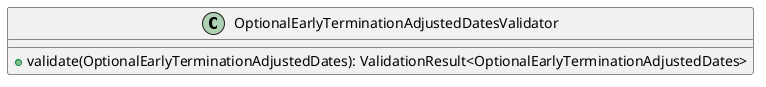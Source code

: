 @startuml

    class OptionalEarlyTerminationAdjustedDatesValidator [[OptionalEarlyTerminationAdjustedDatesValidator.html]] {
        +validate(OptionalEarlyTerminationAdjustedDates): ValidationResult<OptionalEarlyTerminationAdjustedDates>
    }

@enduml
